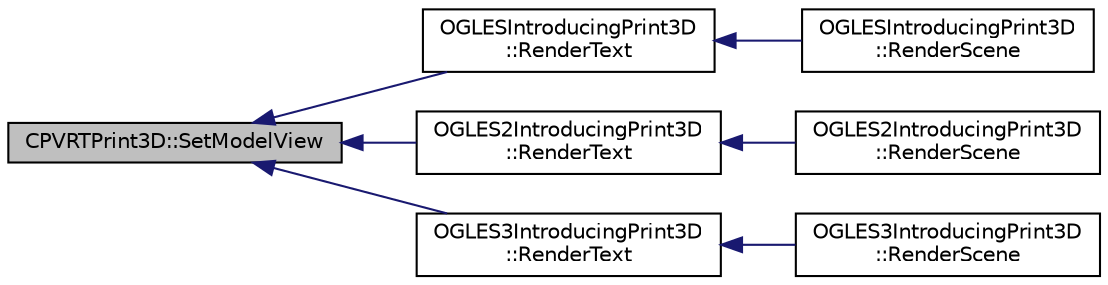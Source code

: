 digraph "CPVRTPrint3D::SetModelView"
{
  edge [fontname="Helvetica",fontsize="10",labelfontname="Helvetica",labelfontsize="10"];
  node [fontname="Helvetica",fontsize="10",shape=record];
  rankdir="LR";
  Node1 [label="CPVRTPrint3D::SetModelView",height=0.2,width=0.4,color="black", fillcolor="grey75", style="filled", fontcolor="black"];
  Node1 -> Node2 [dir="back",color="midnightblue",fontsize="10",style="solid",fontname="Helvetica"];
  Node2 [label="OGLESIntroducingPrint3D\l::RenderText",height=0.2,width=0.4,color="black", fillcolor="white", style="filled",URL="$class_o_g_l_e_s_introducing_print3_d.html#aa0d93174d333a69a43df67113db998e9"];
  Node2 -> Node3 [dir="back",color="midnightblue",fontsize="10",style="solid",fontname="Helvetica"];
  Node3 [label="OGLESIntroducingPrint3D\l::RenderScene",height=0.2,width=0.4,color="black", fillcolor="white", style="filled",URL="$class_o_g_l_e_s_introducing_print3_d.html#a4b9d708b27fbb073f8b96d9ee1ed5a02"];
  Node1 -> Node4 [dir="back",color="midnightblue",fontsize="10",style="solid",fontname="Helvetica"];
  Node4 [label="OGLES2IntroducingPrint3D\l::RenderText",height=0.2,width=0.4,color="black", fillcolor="white", style="filled",URL="$class_o_g_l_e_s2_introducing_print3_d.html#ae5ea6091a3022f952eab3070d868c2c4"];
  Node4 -> Node5 [dir="back",color="midnightblue",fontsize="10",style="solid",fontname="Helvetica"];
  Node5 [label="OGLES2IntroducingPrint3D\l::RenderScene",height=0.2,width=0.4,color="black", fillcolor="white", style="filled",URL="$class_o_g_l_e_s2_introducing_print3_d.html#ad5d79717c1e16789c24d0ac5d19e1649"];
  Node1 -> Node6 [dir="back",color="midnightblue",fontsize="10",style="solid",fontname="Helvetica"];
  Node6 [label="OGLES3IntroducingPrint3D\l::RenderText",height=0.2,width=0.4,color="black", fillcolor="white", style="filled",URL="$class_o_g_l_e_s3_introducing_print3_d.html#aaa06f89184fab1d820971dba0ee45076"];
  Node6 -> Node7 [dir="back",color="midnightblue",fontsize="10",style="solid",fontname="Helvetica"];
  Node7 [label="OGLES3IntroducingPrint3D\l::RenderScene",height=0.2,width=0.4,color="black", fillcolor="white", style="filled",URL="$class_o_g_l_e_s3_introducing_print3_d.html#af15a145b22637aa212ebe5ff1f5817d8"];
}
